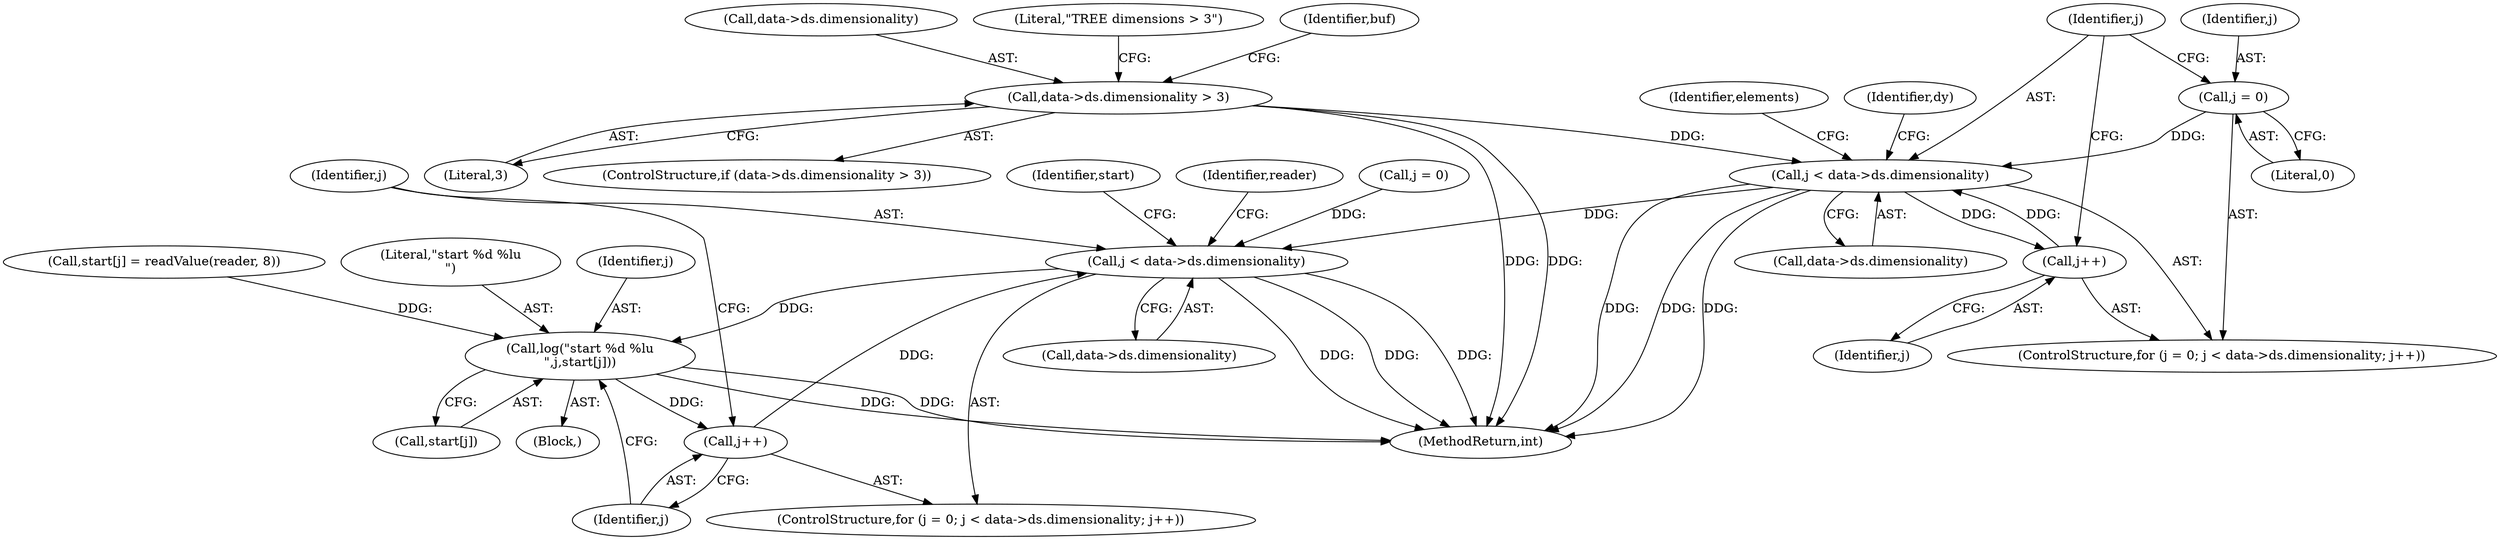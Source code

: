 digraph "0_libmysofa_d39a171e9c6a1c44dbdf43f9db6c3fbd887e38c1@pointer" {
"1000245" [label="(Call,j < data->ds.dimensionality)"];
"1000252" [label="(Call,j++)"];
"1000245" [label="(Call,j < data->ds.dimensionality)"];
"1000242" [label="(Call,j = 0)"];
"1000148" [label="(Call,data->ds.dimensionality > 3)"];
"1000393" [label="(Call,j < data->ds.dimensionality)"];
"1000410" [label="(Call,log(\"start %d %lu\n\",j,start[j]))"];
"1000400" [label="(Call,j++)"];
"1000242" [label="(Call,j = 0)"];
"1000413" [label="(Call,start[j])"];
"1000243" [label="(Identifier,j)"];
"1000247" [label="(Call,data->ds.dimensionality)"];
"1000246" [label="(Identifier,j)"];
"1000401" [label="(Identifier,j)"];
"1000411" [label="(Literal,\"start %d %lu\n\")"];
"1000252" [label="(Call,j++)"];
"1000157" [label="(Literal,\"TREE dimensions > 3\")"];
"1000769" [label="(MethodReturn,int)"];
"1000164" [label="(Identifier,buf)"];
"1000418" [label="(Identifier,reader)"];
"1000148" [label="(Call,data->ds.dimensionality > 3)"];
"1000147" [label="(ControlStructure,if (data->ds.dimensionality > 3))"];
"1000390" [label="(Call,j = 0)"];
"1000393" [label="(Call,j < data->ds.dimensionality)"];
"1000245" [label="(Call,j < data->ds.dimensionality)"];
"1000410" [label="(Call,log(\"start %d %lu\n\",j,start[j]))"];
"1000402" [label="(Block,)"];
"1000255" [label="(Identifier,elements)"];
"1000149" [label="(Call,data->ds.dimensionality)"];
"1000241" [label="(ControlStructure,for (j = 0; j < data->ds.dimensionality; j++))"];
"1000244" [label="(Literal,0)"];
"1000253" [label="(Identifier,j)"];
"1000400" [label="(Call,j++)"];
"1000154" [label="(Literal,3)"];
"1000412" [label="(Identifier,j)"];
"1000395" [label="(Call,data->ds.dimensionality)"];
"1000394" [label="(Identifier,j)"];
"1000262" [label="(Identifier,dy)"];
"1000405" [label="(Identifier,start)"];
"1000389" [label="(ControlStructure,for (j = 0; j < data->ds.dimensionality; j++))"];
"1000403" [label="(Call,start[j] = readValue(reader, 8))"];
"1000245" -> "1000241"  [label="AST: "];
"1000245" -> "1000247"  [label="CFG: "];
"1000246" -> "1000245"  [label="AST: "];
"1000247" -> "1000245"  [label="AST: "];
"1000255" -> "1000245"  [label="CFG: "];
"1000262" -> "1000245"  [label="CFG: "];
"1000245" -> "1000769"  [label="DDG: "];
"1000245" -> "1000769"  [label="DDG: "];
"1000245" -> "1000769"  [label="DDG: "];
"1000252" -> "1000245"  [label="DDG: "];
"1000242" -> "1000245"  [label="DDG: "];
"1000148" -> "1000245"  [label="DDG: "];
"1000245" -> "1000252"  [label="DDG: "];
"1000245" -> "1000393"  [label="DDG: "];
"1000252" -> "1000241"  [label="AST: "];
"1000252" -> "1000253"  [label="CFG: "];
"1000253" -> "1000252"  [label="AST: "];
"1000246" -> "1000252"  [label="CFG: "];
"1000242" -> "1000241"  [label="AST: "];
"1000242" -> "1000244"  [label="CFG: "];
"1000243" -> "1000242"  [label="AST: "];
"1000244" -> "1000242"  [label="AST: "];
"1000246" -> "1000242"  [label="CFG: "];
"1000148" -> "1000147"  [label="AST: "];
"1000148" -> "1000154"  [label="CFG: "];
"1000149" -> "1000148"  [label="AST: "];
"1000154" -> "1000148"  [label="AST: "];
"1000157" -> "1000148"  [label="CFG: "];
"1000164" -> "1000148"  [label="CFG: "];
"1000148" -> "1000769"  [label="DDG: "];
"1000148" -> "1000769"  [label="DDG: "];
"1000393" -> "1000389"  [label="AST: "];
"1000393" -> "1000395"  [label="CFG: "];
"1000394" -> "1000393"  [label="AST: "];
"1000395" -> "1000393"  [label="AST: "];
"1000405" -> "1000393"  [label="CFG: "];
"1000418" -> "1000393"  [label="CFG: "];
"1000393" -> "1000769"  [label="DDG: "];
"1000393" -> "1000769"  [label="DDG: "];
"1000393" -> "1000769"  [label="DDG: "];
"1000400" -> "1000393"  [label="DDG: "];
"1000390" -> "1000393"  [label="DDG: "];
"1000393" -> "1000410"  [label="DDG: "];
"1000410" -> "1000402"  [label="AST: "];
"1000410" -> "1000413"  [label="CFG: "];
"1000411" -> "1000410"  [label="AST: "];
"1000412" -> "1000410"  [label="AST: "];
"1000413" -> "1000410"  [label="AST: "];
"1000401" -> "1000410"  [label="CFG: "];
"1000410" -> "1000769"  [label="DDG: "];
"1000410" -> "1000769"  [label="DDG: "];
"1000410" -> "1000400"  [label="DDG: "];
"1000403" -> "1000410"  [label="DDG: "];
"1000400" -> "1000389"  [label="AST: "];
"1000400" -> "1000401"  [label="CFG: "];
"1000401" -> "1000400"  [label="AST: "];
"1000394" -> "1000400"  [label="CFG: "];
}
